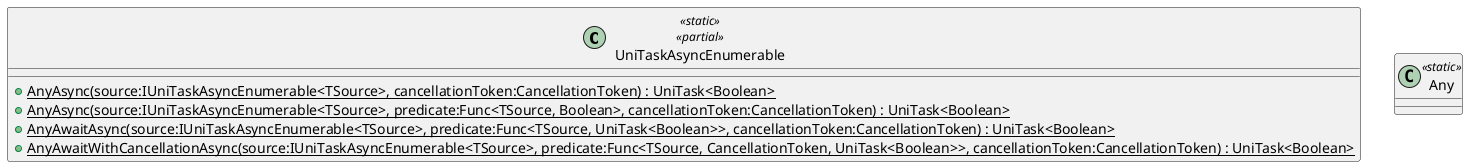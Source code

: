@startuml
class UniTaskAsyncEnumerable <<static>> <<partial>> {
    + {static} AnyAsync(source:IUniTaskAsyncEnumerable<TSource>, cancellationToken:CancellationToken) : UniTask<Boolean>
    + {static} AnyAsync(source:IUniTaskAsyncEnumerable<TSource>, predicate:Func<TSource, Boolean>, cancellationToken:CancellationToken) : UniTask<Boolean>
    + {static} AnyAwaitAsync(source:IUniTaskAsyncEnumerable<TSource>, predicate:Func<TSource, UniTask<Boolean>>, cancellationToken:CancellationToken) : UniTask<Boolean>
    + {static} AnyAwaitWithCancellationAsync(source:IUniTaskAsyncEnumerable<TSource>, predicate:Func<TSource, CancellationToken, UniTask<Boolean>>, cancellationToken:CancellationToken) : UniTask<Boolean>
}
class Any <<static>> {
}
@enduml
